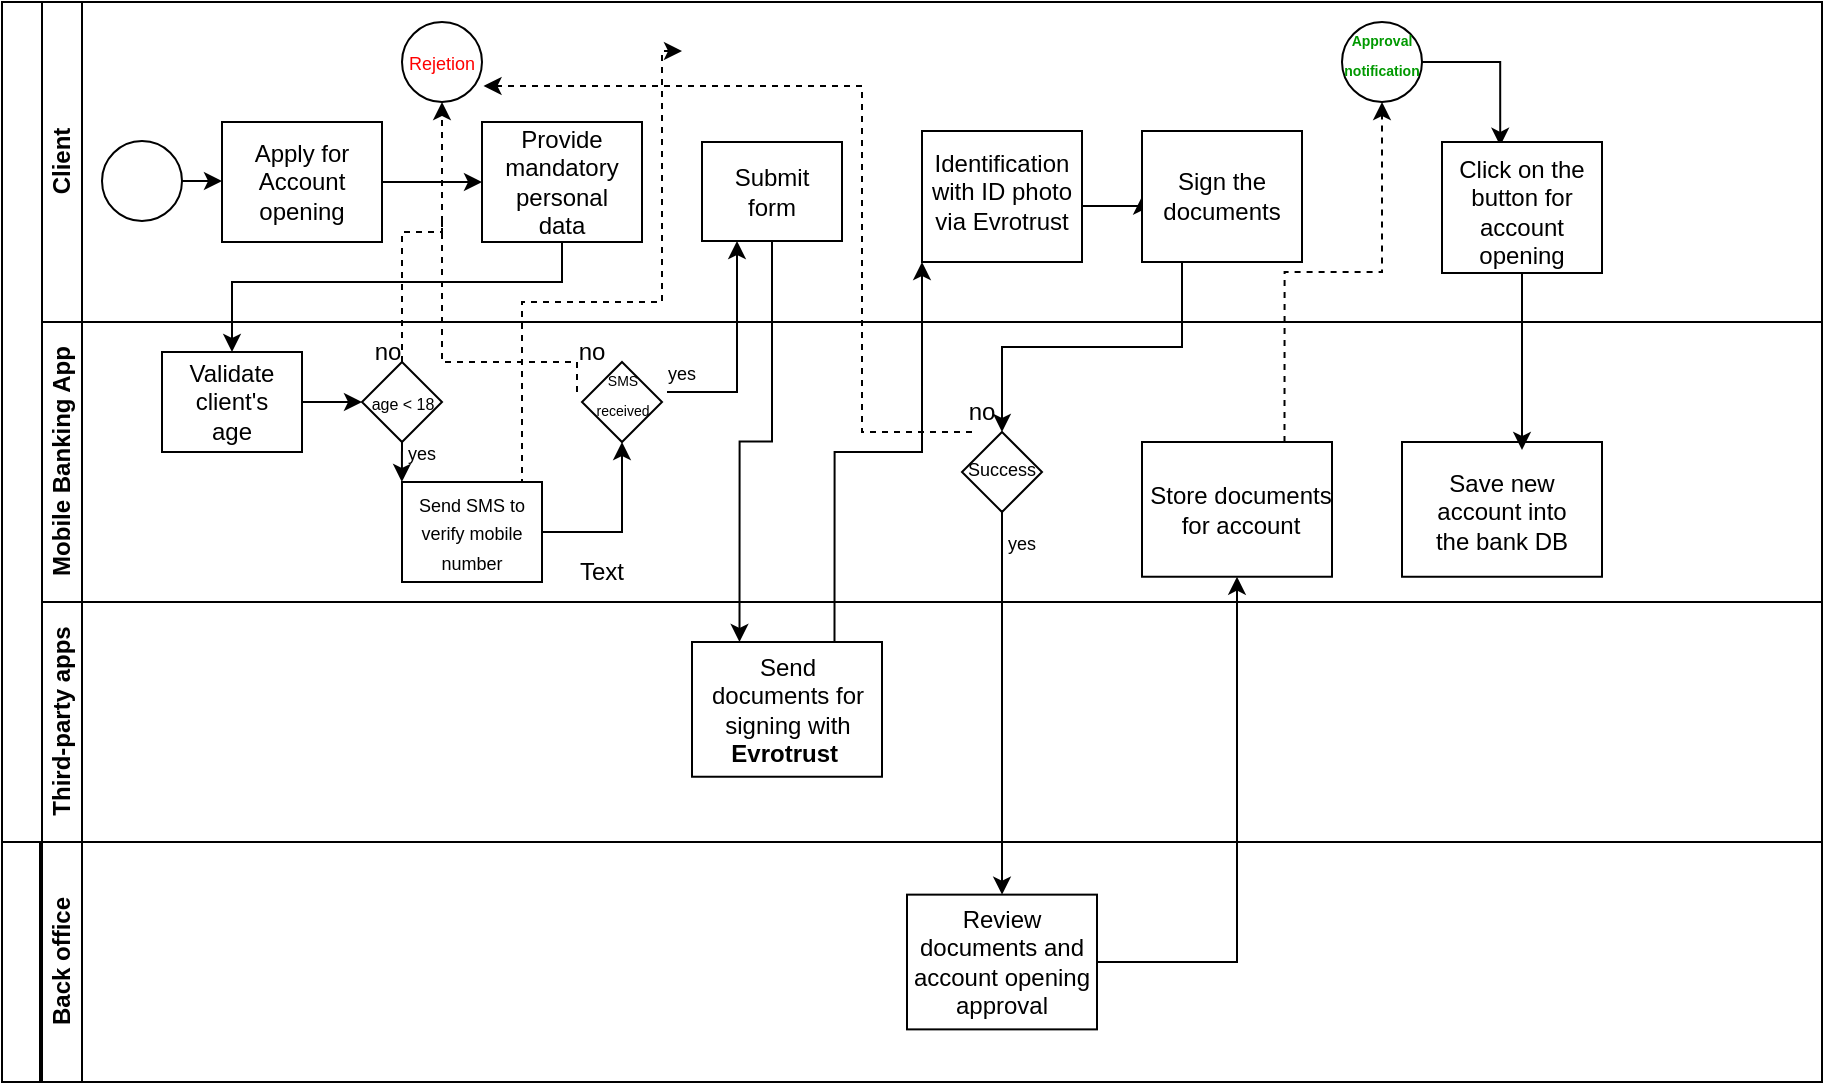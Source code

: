 <mxfile version="21.2.1" type="github">
  <diagram id="prtHgNgQTEPvFCAcTncT" name="Page-1">
    <mxGraphModel dx="826" dy="453" grid="1" gridSize="10" guides="1" tooltips="1" connect="1" arrows="1" fold="1" page="1" pageScale="1" pageWidth="827" pageHeight="1169" math="0" shadow="0">
      <root>
        <mxCell id="0" />
        <mxCell id="1" parent="0" />
        <mxCell id="dNxyNK7c78bLwvsdeMH5-19" value="" style="swimlane;html=1;childLayout=stackLayout;resizeParent=1;resizeParentMax=0;horizontal=0;startSize=20;horizontalStack=0;" parent="1" vertex="1">
          <mxGeometry x="140" y="120" width="910" height="420" as="geometry">
            <mxRectangle x="130" y="120" width="50" height="40" as="alternateBounds" />
          </mxGeometry>
        </mxCell>
        <mxCell id="dNxyNK7c78bLwvsdeMH5-20" value="Client" style="swimlane;html=1;startSize=20;horizontal=0;" parent="dNxyNK7c78bLwvsdeMH5-19" vertex="1">
          <mxGeometry x="20" width="890" height="160" as="geometry">
            <mxRectangle x="20" width="830" height="30" as="alternateBounds" />
          </mxGeometry>
        </mxCell>
        <mxCell id="dNxyNK7c78bLwvsdeMH5-32" value="" style="ellipse;whiteSpace=wrap;html=1;" parent="dNxyNK7c78bLwvsdeMH5-20" vertex="1">
          <mxGeometry x="180" y="10" width="40" height="40" as="geometry" />
        </mxCell>
        <mxCell id="dNxyNK7c78bLwvsdeMH5-25" value="" style="edgeStyle=orthogonalEdgeStyle;rounded=0;orthogonalLoop=1;jettySize=auto;html=1;" parent="dNxyNK7c78bLwvsdeMH5-20" source="dNxyNK7c78bLwvsdeMH5-23" target="dNxyNK7c78bLwvsdeMH5-24" edge="1">
          <mxGeometry relative="1" as="geometry" />
        </mxCell>
        <mxCell id="dNxyNK7c78bLwvsdeMH5-23" value="" style="ellipse;whiteSpace=wrap;html=1;" parent="dNxyNK7c78bLwvsdeMH5-20" vertex="1">
          <mxGeometry x="30" y="69.5" width="40" height="40" as="geometry" />
        </mxCell>
        <mxCell id="H2B2UGWtE6lgij_-whlS-2" style="edgeStyle=orthogonalEdgeStyle;rounded=0;orthogonalLoop=1;jettySize=auto;html=1;exitX=1;exitY=0.5;exitDx=0;exitDy=0;entryX=0;entryY=0.5;entryDx=0;entryDy=0;" edge="1" parent="dNxyNK7c78bLwvsdeMH5-20" source="dNxyNK7c78bLwvsdeMH5-24" target="dNxyNK7c78bLwvsdeMH5-30">
          <mxGeometry relative="1" as="geometry" />
        </mxCell>
        <mxCell id="dNxyNK7c78bLwvsdeMH5-24" value="" style="rounded=0;whiteSpace=wrap;html=1;fontFamily=Helvetica;fontSize=12;fontColor=#000000;align=center;" parent="dNxyNK7c78bLwvsdeMH5-20" vertex="1">
          <mxGeometry x="90" y="60" width="80" height="60" as="geometry" />
        </mxCell>
        <mxCell id="dNxyNK7c78bLwvsdeMH5-30" value="" style="rounded=0;whiteSpace=wrap;html=1;fontFamily=Helvetica;fontSize=12;fontColor=#000000;align=center;" parent="dNxyNK7c78bLwvsdeMH5-20" vertex="1">
          <mxGeometry x="220" y="60" width="80" height="60" as="geometry" />
        </mxCell>
        <mxCell id="0VKmnLm70ZOvJsMQm3Ms-2" value="" style="shape=image;html=1;verticalAlign=top;verticalLabelPosition=bottom;labelBackgroundColor=#ffffff;imageAspect=0;aspect=fixed;image=https://cdn4.iconfinder.com/data/icons/Primo_Icons/PNG/128x128/email.png" parent="dNxyNK7c78bLwvsdeMH5-20" vertex="1">
          <mxGeometry x="35.5" y="75.5" width="29" height="29" as="geometry" />
        </mxCell>
        <mxCell id="0VKmnLm70ZOvJsMQm3Ms-3" value="Apply for Account opening" style="text;strokeColor=none;align=center;fillColor=none;html=1;verticalAlign=middle;whiteSpace=wrap;rounded=0;" parent="dNxyNK7c78bLwvsdeMH5-20" vertex="1">
          <mxGeometry x="100" y="74.5" width="60" height="30" as="geometry" />
        </mxCell>
        <mxCell id="H2B2UGWtE6lgij_-whlS-1" value="Provide mandatory personal data" style="text;strokeColor=none;align=center;fillColor=none;html=1;verticalAlign=middle;whiteSpace=wrap;rounded=0;" vertex="1" parent="dNxyNK7c78bLwvsdeMH5-20">
          <mxGeometry x="230" y="74.5" width="60" height="30" as="geometry" />
        </mxCell>
        <mxCell id="H2B2UGWtE6lgij_-whlS-9" value="&lt;font style=&quot;font-size: 9px;&quot;&gt;Rejetion&lt;/font&gt;" style="text;strokeColor=none;align=center;fillColor=none;html=1;verticalAlign=middle;whiteSpace=wrap;rounded=0;fontColor=#FF0000;" vertex="1" parent="dNxyNK7c78bLwvsdeMH5-20">
          <mxGeometry x="180" y="27.5" width="40" height="5" as="geometry" />
        </mxCell>
        <mxCell id="H2B2UGWtE6lgij_-whlS-19" value="" style="shape=image;html=1;verticalAlign=top;verticalLabelPosition=bottom;labelBackgroundColor=#ffffff;imageAspect=0;aspect=fixed;image=https://cdn4.iconfinder.com/data/icons/Primo_Icons/PNG/128x128/email.png" vertex="1" parent="dNxyNK7c78bLwvsdeMH5-20">
          <mxGeometry x="320" y="10" width="29" height="29" as="geometry" />
        </mxCell>
        <mxCell id="H2B2UGWtE6lgij_-whlS-26" value="" style="rounded=0;whiteSpace=wrap;html=1;fontFamily=Helvetica;fontSize=12;fontColor=#000000;align=center;" vertex="1" parent="dNxyNK7c78bLwvsdeMH5-20">
          <mxGeometry x="330" y="70" width="70" height="49.5" as="geometry" />
        </mxCell>
        <mxCell id="H2B2UGWtE6lgij_-whlS-27" value="Submit form" style="text;strokeColor=none;align=center;fillColor=none;html=1;verticalAlign=middle;whiteSpace=wrap;rounded=0;" vertex="1" parent="dNxyNK7c78bLwvsdeMH5-20">
          <mxGeometry x="335" y="79.5" width="60" height="30" as="geometry" />
        </mxCell>
        <mxCell id="H2B2UGWtE6lgij_-whlS-36" value="" style="rounded=0;whiteSpace=wrap;html=1;fontFamily=Helvetica;fontSize=12;fontColor=#000000;align=center;" vertex="1" parent="dNxyNK7c78bLwvsdeMH5-20">
          <mxGeometry x="440" y="64.5" width="80" height="65.5" as="geometry" />
        </mxCell>
        <mxCell id="H2B2UGWtE6lgij_-whlS-46" style="edgeStyle=orthogonalEdgeStyle;rounded=0;orthogonalLoop=1;jettySize=auto;html=1;exitX=1;exitY=0.75;exitDx=0;exitDy=0;entryX=0;entryY=0.5;entryDx=0;entryDy=0;" edge="1" parent="dNxyNK7c78bLwvsdeMH5-20" source="H2B2UGWtE6lgij_-whlS-37" target="H2B2UGWtE6lgij_-whlS-44">
          <mxGeometry relative="1" as="geometry" />
        </mxCell>
        <mxCell id="H2B2UGWtE6lgij_-whlS-37" value="Identification with ID photo via Evrotrust" style="text;strokeColor=none;align=center;fillColor=none;html=1;verticalAlign=middle;whiteSpace=wrap;rounded=0;" vertex="1" parent="dNxyNK7c78bLwvsdeMH5-20">
          <mxGeometry x="440" y="79.5" width="80" height="30" as="geometry" />
        </mxCell>
        <mxCell id="H2B2UGWtE6lgij_-whlS-44" value="" style="rounded=0;whiteSpace=wrap;html=1;fontFamily=Helvetica;fontSize=12;fontColor=#000000;align=center;" vertex="1" parent="dNxyNK7c78bLwvsdeMH5-20">
          <mxGeometry x="550" y="64.5" width="80" height="65.5" as="geometry" />
        </mxCell>
        <mxCell id="H2B2UGWtE6lgij_-whlS-45" value="Sign the documents" style="text;strokeColor=none;align=center;fillColor=none;html=1;verticalAlign=middle;whiteSpace=wrap;rounded=0;" vertex="1" parent="dNxyNK7c78bLwvsdeMH5-20">
          <mxGeometry x="560" y="82.25" width="60" height="30" as="geometry" />
        </mxCell>
        <mxCell id="H2B2UGWtE6lgij_-whlS-70" style="edgeStyle=orthogonalEdgeStyle;rounded=0;orthogonalLoop=1;jettySize=auto;html=1;exitX=1;exitY=0.5;exitDx=0;exitDy=0;entryX=0.364;entryY=0.029;entryDx=0;entryDy=0;entryPerimeter=0;" edge="1" parent="dNxyNK7c78bLwvsdeMH5-20" source="H2B2UGWtE6lgij_-whlS-59" target="H2B2UGWtE6lgij_-whlS-65">
          <mxGeometry relative="1" as="geometry" />
        </mxCell>
        <mxCell id="H2B2UGWtE6lgij_-whlS-59" value="" style="ellipse;whiteSpace=wrap;html=1;" vertex="1" parent="dNxyNK7c78bLwvsdeMH5-20">
          <mxGeometry x="650" y="10" width="40" height="40" as="geometry" />
        </mxCell>
        <mxCell id="H2B2UGWtE6lgij_-whlS-61" value="&lt;font color=&quot;#009900&quot; style=&quot;font-size: 7px;&quot;&gt;&lt;b&gt;Approval notification&lt;/b&gt;&lt;/font&gt;" style="text;strokeColor=none;align=center;fillColor=none;html=1;verticalAlign=middle;whiteSpace=wrap;rounded=0;" vertex="1" parent="dNxyNK7c78bLwvsdeMH5-20">
          <mxGeometry x="640" y="10" width="60" height="30" as="geometry" />
        </mxCell>
        <mxCell id="H2B2UGWtE6lgij_-whlS-65" value="" style="rounded=0;whiteSpace=wrap;html=1;fontFamily=Helvetica;fontSize=12;fontColor=#000000;align=center;" vertex="1" parent="dNxyNK7c78bLwvsdeMH5-20">
          <mxGeometry x="700" y="70" width="80" height="65.5" as="geometry" />
        </mxCell>
        <mxCell id="H2B2UGWtE6lgij_-whlS-66" value="Click on the button for account opening" style="text;strokeColor=none;align=center;fillColor=none;html=1;verticalAlign=middle;whiteSpace=wrap;rounded=0;" vertex="1" parent="dNxyNK7c78bLwvsdeMH5-20">
          <mxGeometry x="695" y="90" width="90" height="30" as="geometry" />
        </mxCell>
        <mxCell id="dNxyNK7c78bLwvsdeMH5-21" value="Mobile Banking App" style="swimlane;html=1;startSize=20;horizontal=0;" parent="dNxyNK7c78bLwvsdeMH5-19" vertex="1">
          <mxGeometry x="20" y="160" width="890" height="140" as="geometry">
            <mxRectangle x="20" y="160" width="890" height="30" as="alternateBounds" />
          </mxGeometry>
        </mxCell>
        <mxCell id="dNxyNK7c78bLwvsdeMH5-29" value="" style="edgeStyle=orthogonalEdgeStyle;rounded=0;orthogonalLoop=1;jettySize=auto;html=1;endArrow=classic;endFill=1;" parent="dNxyNK7c78bLwvsdeMH5-21" source="dNxyNK7c78bLwvsdeMH5-26" target="dNxyNK7c78bLwvsdeMH5-28" edge="1">
          <mxGeometry relative="1" as="geometry" />
        </mxCell>
        <mxCell id="dNxyNK7c78bLwvsdeMH5-26" value="" style="rounded=0;whiteSpace=wrap;html=1;fontFamily=Helvetica;fontSize=12;fontColor=#000000;align=center;" parent="dNxyNK7c78bLwvsdeMH5-21" vertex="1">
          <mxGeometry x="60" y="15" width="70" height="50" as="geometry" />
        </mxCell>
        <mxCell id="H2B2UGWtE6lgij_-whlS-25" style="edgeStyle=orthogonalEdgeStyle;rounded=0;orthogonalLoop=1;jettySize=auto;html=1;exitX=0.5;exitY=1;exitDx=0;exitDy=0;" edge="1" parent="dNxyNK7c78bLwvsdeMH5-21" source="dNxyNK7c78bLwvsdeMH5-28">
          <mxGeometry relative="1" as="geometry">
            <mxPoint x="179.931" y="80" as="targetPoint" />
          </mxGeometry>
        </mxCell>
        <mxCell id="dNxyNK7c78bLwvsdeMH5-28" value="" style="rhombus;whiteSpace=wrap;html=1;fontFamily=Helvetica;fontSize=12;fontColor=#000000;align=center;" parent="dNxyNK7c78bLwvsdeMH5-21" vertex="1">
          <mxGeometry x="160" y="20" width="40" height="40" as="geometry" />
        </mxCell>
        <mxCell id="H2B2UGWtE6lgij_-whlS-5" value="Validate client&#39;s age" style="text;strokeColor=none;align=center;fillColor=none;html=1;verticalAlign=middle;whiteSpace=wrap;rounded=0;" vertex="1" parent="dNxyNK7c78bLwvsdeMH5-21">
          <mxGeometry x="65" y="25" width="60" height="30" as="geometry" />
        </mxCell>
        <mxCell id="H2B2UGWtE6lgij_-whlS-6" value="&lt;font style=&quot;font-size: 8px;&quot;&gt;age &amp;lt; 18&lt;/font&gt;" style="text;strokeColor=none;align=center;fillColor=none;html=1;verticalAlign=middle;whiteSpace=wrap;rounded=0;" vertex="1" parent="dNxyNK7c78bLwvsdeMH5-21">
          <mxGeometry x="157.5" y="25" width="45" height="30" as="geometry" />
        </mxCell>
        <mxCell id="H2B2UGWtE6lgij_-whlS-15" value="no" style="text;strokeColor=none;align=center;fillColor=none;html=1;verticalAlign=middle;whiteSpace=wrap;rounded=0;" vertex="1" parent="dNxyNK7c78bLwvsdeMH5-21">
          <mxGeometry x="142.5" width="60" height="30" as="geometry" />
        </mxCell>
        <mxCell id="dNxyNK7c78bLwvsdeMH5-34" value="" style="rounded=0;whiteSpace=wrap;html=1;fontFamily=Helvetica;fontSize=12;fontColor=#000000;align=center;" parent="dNxyNK7c78bLwvsdeMH5-21" vertex="1">
          <mxGeometry x="180" y="80" width="70" height="50" as="geometry" />
        </mxCell>
        <mxCell id="H2B2UGWtE6lgij_-whlS-18" value="&lt;font style=&quot;font-size: 9px;&quot;&gt;Send SMS to verify mobile number&lt;/font&gt;" style="text;strokeColor=none;align=center;fillColor=none;html=1;verticalAlign=middle;whiteSpace=wrap;rounded=0;" vertex="1" parent="dNxyNK7c78bLwvsdeMH5-21">
          <mxGeometry x="185" y="90" width="60" height="30" as="geometry" />
        </mxCell>
        <mxCell id="dNxyNK7c78bLwvsdeMH5-36" value="" style="rhombus;whiteSpace=wrap;html=1;fontFamily=Helvetica;fontSize=12;fontColor=#000000;align=center;" parent="dNxyNK7c78bLwvsdeMH5-21" vertex="1">
          <mxGeometry x="270" y="20" width="40" height="40" as="geometry" />
        </mxCell>
        <mxCell id="dNxyNK7c78bLwvsdeMH5-37" value="" style="edgeStyle=orthogonalEdgeStyle;rounded=0;orthogonalLoop=1;jettySize=auto;html=1;endArrow=classic;endFill=1;" parent="dNxyNK7c78bLwvsdeMH5-21" source="dNxyNK7c78bLwvsdeMH5-34" target="dNxyNK7c78bLwvsdeMH5-36" edge="1">
          <mxGeometry relative="1" as="geometry" />
        </mxCell>
        <mxCell id="H2B2UGWtE6lgij_-whlS-22" style="rounded=0;orthogonalLoop=1;jettySize=auto;html=1;exitX=0;exitY=0.5;exitDx=0;exitDy=0;edgeStyle=orthogonalEdgeStyle;endArrow=none;endFill=0;dashed=1;" edge="1" parent="dNxyNK7c78bLwvsdeMH5-21" source="H2B2UGWtE6lgij_-whlS-21">
          <mxGeometry relative="1" as="geometry">
            <mxPoint x="200" y="-50" as="targetPoint" />
            <Array as="points">
              <mxPoint x="268" y="20" />
              <mxPoint x="200" y="20" />
            </Array>
          </mxGeometry>
        </mxCell>
        <mxCell id="H2B2UGWtE6lgij_-whlS-21" value="&lt;font style=&quot;font-size: 7px;&quot;&gt;SMS received&lt;/font&gt;" style="text;strokeColor=none;align=center;fillColor=none;html=1;verticalAlign=middle;whiteSpace=wrap;rounded=0;" vertex="1" parent="dNxyNK7c78bLwvsdeMH5-21">
          <mxGeometry x="267.5" y="20" width="45" height="30" as="geometry" />
        </mxCell>
        <mxCell id="H2B2UGWtE6lgij_-whlS-23" value="no" style="text;strokeColor=none;align=center;fillColor=none;html=1;verticalAlign=middle;whiteSpace=wrap;rounded=0;" vertex="1" parent="dNxyNK7c78bLwvsdeMH5-21">
          <mxGeometry x="245" width="60" height="30" as="geometry" />
        </mxCell>
        <mxCell id="H2B2UGWtE6lgij_-whlS-24" value="&lt;font style=&quot;font-size: 9px;&quot;&gt;yes&lt;/font&gt;" style="text;strokeColor=none;align=center;fillColor=none;html=1;verticalAlign=middle;whiteSpace=wrap;rounded=0;" vertex="1" parent="dNxyNK7c78bLwvsdeMH5-21">
          <mxGeometry x="160" y="50" width="60" height="30" as="geometry" />
        </mxCell>
        <mxCell id="H2B2UGWtE6lgij_-whlS-29" value="&lt;font style=&quot;font-size: 9px;&quot;&gt;yes&lt;/font&gt;" style="text;strokeColor=none;align=center;fillColor=none;html=1;verticalAlign=middle;whiteSpace=wrap;rounded=0;" vertex="1" parent="dNxyNK7c78bLwvsdeMH5-21">
          <mxGeometry x="290" y="10" width="60" height="30" as="geometry" />
        </mxCell>
        <mxCell id="H2B2UGWtE6lgij_-whlS-39" value="" style="rhombus;whiteSpace=wrap;html=1;fontFamily=Helvetica;fontSize=12;fontColor=#000000;align=center;" vertex="1" parent="dNxyNK7c78bLwvsdeMH5-21">
          <mxGeometry x="460" y="55" width="40" height="40" as="geometry" />
        </mxCell>
        <mxCell id="H2B2UGWtE6lgij_-whlS-40" value="&lt;font style=&quot;font-size: 9px;&quot;&gt;Success&lt;/font&gt;" style="text;strokeColor=none;align=center;fillColor=none;html=1;verticalAlign=middle;whiteSpace=wrap;rounded=0;" vertex="1" parent="dNxyNK7c78bLwvsdeMH5-21">
          <mxGeometry x="450" y="55" width="60" height="35" as="geometry" />
        </mxCell>
        <mxCell id="H2B2UGWtE6lgij_-whlS-43" value="no" style="text;strokeColor=none;align=center;fillColor=none;html=1;verticalAlign=middle;whiteSpace=wrap;rounded=0;" vertex="1" parent="dNxyNK7c78bLwvsdeMH5-21">
          <mxGeometry x="440" y="30" width="60" height="30" as="geometry" />
        </mxCell>
        <mxCell id="H2B2UGWtE6lgij_-whlS-55" value="" style="rounded=0;whiteSpace=wrap;html=1;fontFamily=Helvetica;fontSize=12;fontColor=#000000;align=center;" vertex="1" parent="dNxyNK7c78bLwvsdeMH5-21">
          <mxGeometry x="550" y="60.0" width="95" height="67.37" as="geometry" />
        </mxCell>
        <mxCell id="H2B2UGWtE6lgij_-whlS-58" value="Store documents for account" style="text;strokeColor=none;align=center;fillColor=none;html=1;verticalAlign=middle;whiteSpace=wrap;rounded=0;" vertex="1" parent="dNxyNK7c78bLwvsdeMH5-21">
          <mxGeometry x="552.5" y="78.68" width="92.5" height="30" as="geometry" />
        </mxCell>
        <mxCell id="H2B2UGWtE6lgij_-whlS-67" value="" style="rounded=0;whiteSpace=wrap;html=1;fontFamily=Helvetica;fontSize=12;fontColor=#000000;align=center;" vertex="1" parent="dNxyNK7c78bLwvsdeMH5-21">
          <mxGeometry x="680" y="60" width="100" height="67.38" as="geometry" />
        </mxCell>
        <mxCell id="H2B2UGWtE6lgij_-whlS-68" value="Save new account into the bank DB" style="text;strokeColor=none;align=center;fillColor=none;html=1;verticalAlign=middle;whiteSpace=wrap;rounded=0;" vertex="1" parent="dNxyNK7c78bLwvsdeMH5-21">
          <mxGeometry x="695" y="80" width="70" height="30" as="geometry" />
        </mxCell>
        <mxCell id="H2B2UGWtE6lgij_-whlS-76" value="&lt;font style=&quot;font-size: 9px;&quot;&gt;yes&lt;/font&gt;" style="text;strokeColor=none;align=center;fillColor=none;html=1;verticalAlign=middle;whiteSpace=wrap;rounded=0;" vertex="1" parent="dNxyNK7c78bLwvsdeMH5-21">
          <mxGeometry x="460" y="95" width="60" height="30" as="geometry" />
        </mxCell>
        <mxCell id="dNxyNK7c78bLwvsdeMH5-22" value="Third-party apps" style="swimlane;html=1;startSize=20;horizontal=0;" parent="dNxyNK7c78bLwvsdeMH5-19" vertex="1">
          <mxGeometry x="20" y="300" width="890" height="120" as="geometry" />
        </mxCell>
        <mxCell id="H2B2UGWtE6lgij_-whlS-32" value="" style="rounded=0;whiteSpace=wrap;html=1;fontFamily=Helvetica;fontSize=12;fontColor=#000000;align=center;" vertex="1" parent="dNxyNK7c78bLwvsdeMH5-22">
          <mxGeometry x="325" y="20" width="95" height="67.37" as="geometry" />
        </mxCell>
        <mxCell id="H2B2UGWtE6lgij_-whlS-34" value="Send documents for signing with &lt;b&gt;Evrotrust&amp;nbsp;&lt;/b&gt;" style="text;strokeColor=none;align=center;fillColor=none;html=1;verticalAlign=middle;whiteSpace=wrap;rounded=0;" vertex="1" parent="dNxyNK7c78bLwvsdeMH5-22">
          <mxGeometry x="332.5" y="38.69" width="80" height="30" as="geometry" />
        </mxCell>
        <mxCell id="H2B2UGWtE6lgij_-whlS-13" style="edgeStyle=orthogonalEdgeStyle;rounded=0;orthogonalLoop=1;jettySize=auto;html=1;exitX=0.5;exitY=0;exitDx=0;exitDy=0;entryX=0.5;entryY=1;entryDx=0;entryDy=0;dashed=1;" edge="1" parent="dNxyNK7c78bLwvsdeMH5-19" source="dNxyNK7c78bLwvsdeMH5-28" target="dNxyNK7c78bLwvsdeMH5-32">
          <mxGeometry relative="1" as="geometry" />
        </mxCell>
        <mxCell id="H2B2UGWtE6lgij_-whlS-16" style="edgeStyle=orthogonalEdgeStyle;rounded=0;orthogonalLoop=1;jettySize=auto;html=1;exitX=0.5;exitY=1;exitDx=0;exitDy=0;entryX=0.5;entryY=0;entryDx=0;entryDy=0;" edge="1" parent="dNxyNK7c78bLwvsdeMH5-19" source="dNxyNK7c78bLwvsdeMH5-30" target="dNxyNK7c78bLwvsdeMH5-26">
          <mxGeometry relative="1" as="geometry">
            <Array as="points">
              <mxPoint x="280" y="140" />
              <mxPoint x="115" y="140" />
            </Array>
          </mxGeometry>
        </mxCell>
        <mxCell id="H2B2UGWtE6lgij_-whlS-20" style="edgeStyle=orthogonalEdgeStyle;rounded=0;orthogonalLoop=1;jettySize=auto;html=1;exitX=0.75;exitY=0;exitDx=0;exitDy=0;entryX=0;entryY=0.5;entryDx=0;entryDy=0;dashed=1;" edge="1" parent="dNxyNK7c78bLwvsdeMH5-19" source="dNxyNK7c78bLwvsdeMH5-34" target="H2B2UGWtE6lgij_-whlS-19">
          <mxGeometry relative="1" as="geometry">
            <Array as="points">
              <mxPoint x="260" y="240" />
              <mxPoint x="260" y="150" />
              <mxPoint x="330" y="150" />
            </Array>
          </mxGeometry>
        </mxCell>
        <mxCell id="H2B2UGWtE6lgij_-whlS-28" style="edgeStyle=orthogonalEdgeStyle;rounded=0;orthogonalLoop=1;jettySize=auto;html=1;exitX=1;exitY=0.5;exitDx=0;exitDy=0;entryX=0.25;entryY=1;entryDx=0;entryDy=0;" edge="1" parent="dNxyNK7c78bLwvsdeMH5-19" source="H2B2UGWtE6lgij_-whlS-21" target="H2B2UGWtE6lgij_-whlS-26">
          <mxGeometry relative="1" as="geometry" />
        </mxCell>
        <mxCell id="H2B2UGWtE6lgij_-whlS-35" style="edgeStyle=orthogonalEdgeStyle;rounded=0;orthogonalLoop=1;jettySize=auto;html=1;exitX=0.5;exitY=1;exitDx=0;exitDy=0;entryX=0.25;entryY=0;entryDx=0;entryDy=0;" edge="1" parent="dNxyNK7c78bLwvsdeMH5-19" source="H2B2UGWtE6lgij_-whlS-26" target="H2B2UGWtE6lgij_-whlS-32">
          <mxGeometry relative="1" as="geometry" />
        </mxCell>
        <mxCell id="H2B2UGWtE6lgij_-whlS-38" style="edgeStyle=orthogonalEdgeStyle;rounded=0;orthogonalLoop=1;jettySize=auto;html=1;exitX=0.75;exitY=0;exitDx=0;exitDy=0;entryX=0;entryY=1;entryDx=0;entryDy=0;" edge="1" parent="dNxyNK7c78bLwvsdeMH5-19" source="H2B2UGWtE6lgij_-whlS-32" target="H2B2UGWtE6lgij_-whlS-36">
          <mxGeometry relative="1" as="geometry" />
        </mxCell>
        <mxCell id="H2B2UGWtE6lgij_-whlS-42" style="edgeStyle=elbowEdgeStyle;rounded=0;orthogonalLoop=1;jettySize=auto;html=1;exitX=0.25;exitY=0;exitDx=0;exitDy=0;entryX=1.019;entryY=0.8;entryDx=0;entryDy=0;entryPerimeter=0;dashed=1;" edge="1" parent="dNxyNK7c78bLwvsdeMH5-19" source="H2B2UGWtE6lgij_-whlS-40" target="dNxyNK7c78bLwvsdeMH5-32">
          <mxGeometry relative="1" as="geometry">
            <mxPoint x="250" y="30.0" as="targetPoint" />
            <Array as="points">
              <mxPoint x="430" y="50" />
              <mxPoint x="430" y="110" />
              <mxPoint x="430" y="110" />
            </Array>
          </mxGeometry>
        </mxCell>
        <mxCell id="H2B2UGWtE6lgij_-whlS-60" style="edgeStyle=orthogonalEdgeStyle;rounded=0;orthogonalLoop=1;jettySize=auto;html=1;exitX=0.75;exitY=0;exitDx=0;exitDy=0;entryX=0.5;entryY=1;entryDx=0;entryDy=0;dashed=1;" edge="1" parent="dNxyNK7c78bLwvsdeMH5-19" source="H2B2UGWtE6lgij_-whlS-55" target="H2B2UGWtE6lgij_-whlS-59">
          <mxGeometry relative="1" as="geometry" />
        </mxCell>
        <mxCell id="H2B2UGWtE6lgij_-whlS-71" style="edgeStyle=orthogonalEdgeStyle;rounded=0;orthogonalLoop=1;jettySize=auto;html=1;exitX=0.5;exitY=1;exitDx=0;exitDy=0;" edge="1" parent="dNxyNK7c78bLwvsdeMH5-19" source="H2B2UGWtE6lgij_-whlS-65">
          <mxGeometry relative="1" as="geometry">
            <mxPoint x="760" y="224" as="targetPoint" />
            <Array as="points">
              <mxPoint x="760" y="224" />
            </Array>
          </mxGeometry>
        </mxCell>
        <mxCell id="H2B2UGWtE6lgij_-whlS-75" style="edgeStyle=orthogonalEdgeStyle;rounded=0;orthogonalLoop=1;jettySize=auto;html=1;exitX=0.25;exitY=1;exitDx=0;exitDy=0;" edge="1" parent="dNxyNK7c78bLwvsdeMH5-19" source="H2B2UGWtE6lgij_-whlS-44" target="H2B2UGWtE6lgij_-whlS-40">
          <mxGeometry relative="1" as="geometry" />
        </mxCell>
        <mxCell id="H2B2UGWtE6lgij_-whlS-33" value="Text" style="text;strokeColor=none;align=center;fillColor=none;html=1;verticalAlign=middle;whiteSpace=wrap;rounded=0;" vertex="1" parent="1">
          <mxGeometry x="410" y="390" width="60" height="30" as="geometry" />
        </mxCell>
        <mxCell id="H2B2UGWtE6lgij_-whlS-49" value="Back office" style="swimlane;html=1;startSize=20;horizontal=0;" vertex="1" parent="1">
          <mxGeometry x="160" y="540" width="890" height="120" as="geometry">
            <mxRectangle x="160" y="540" width="40" height="90" as="alternateBounds" />
          </mxGeometry>
        </mxCell>
        <mxCell id="H2B2UGWtE6lgij_-whlS-53" value="" style="rounded=0;whiteSpace=wrap;html=1;fontFamily=Helvetica;fontSize=12;fontColor=#000000;align=center;" vertex="1" parent="H2B2UGWtE6lgij_-whlS-49">
          <mxGeometry x="432.5" y="26.32" width="95" height="67.37" as="geometry" />
        </mxCell>
        <mxCell id="H2B2UGWtE6lgij_-whlS-54" value="Review documents and account opening approval" style="text;strokeColor=none;align=center;fillColor=none;html=1;verticalAlign=middle;whiteSpace=wrap;rounded=0;" vertex="1" parent="H2B2UGWtE6lgij_-whlS-49">
          <mxGeometry x="430" y="45" width="100" height="30" as="geometry" />
        </mxCell>
        <mxCell id="H2B2UGWtE6lgij_-whlS-56" style="edgeStyle=orthogonalEdgeStyle;rounded=0;orthogonalLoop=1;jettySize=auto;html=1;exitX=0.5;exitY=1;exitDx=0;exitDy=0;entryX=0.5;entryY=0;entryDx=0;entryDy=0;" edge="1" parent="1" source="H2B2UGWtE6lgij_-whlS-39" target="H2B2UGWtE6lgij_-whlS-53">
          <mxGeometry relative="1" as="geometry" />
        </mxCell>
        <mxCell id="H2B2UGWtE6lgij_-whlS-57" style="edgeStyle=orthogonalEdgeStyle;rounded=0;orthogonalLoop=1;jettySize=auto;html=1;exitX=1;exitY=0.5;exitDx=0;exitDy=0;" edge="1" parent="1" source="H2B2UGWtE6lgij_-whlS-53" target="H2B2UGWtE6lgij_-whlS-55">
          <mxGeometry relative="1" as="geometry" />
        </mxCell>
        <mxCell id="H2B2UGWtE6lgij_-whlS-64" value="" style="rounded=0;whiteSpace=wrap;html=1;" vertex="1" parent="1">
          <mxGeometry x="140" y="540" width="19" height="120" as="geometry" />
        </mxCell>
      </root>
    </mxGraphModel>
  </diagram>
</mxfile>
